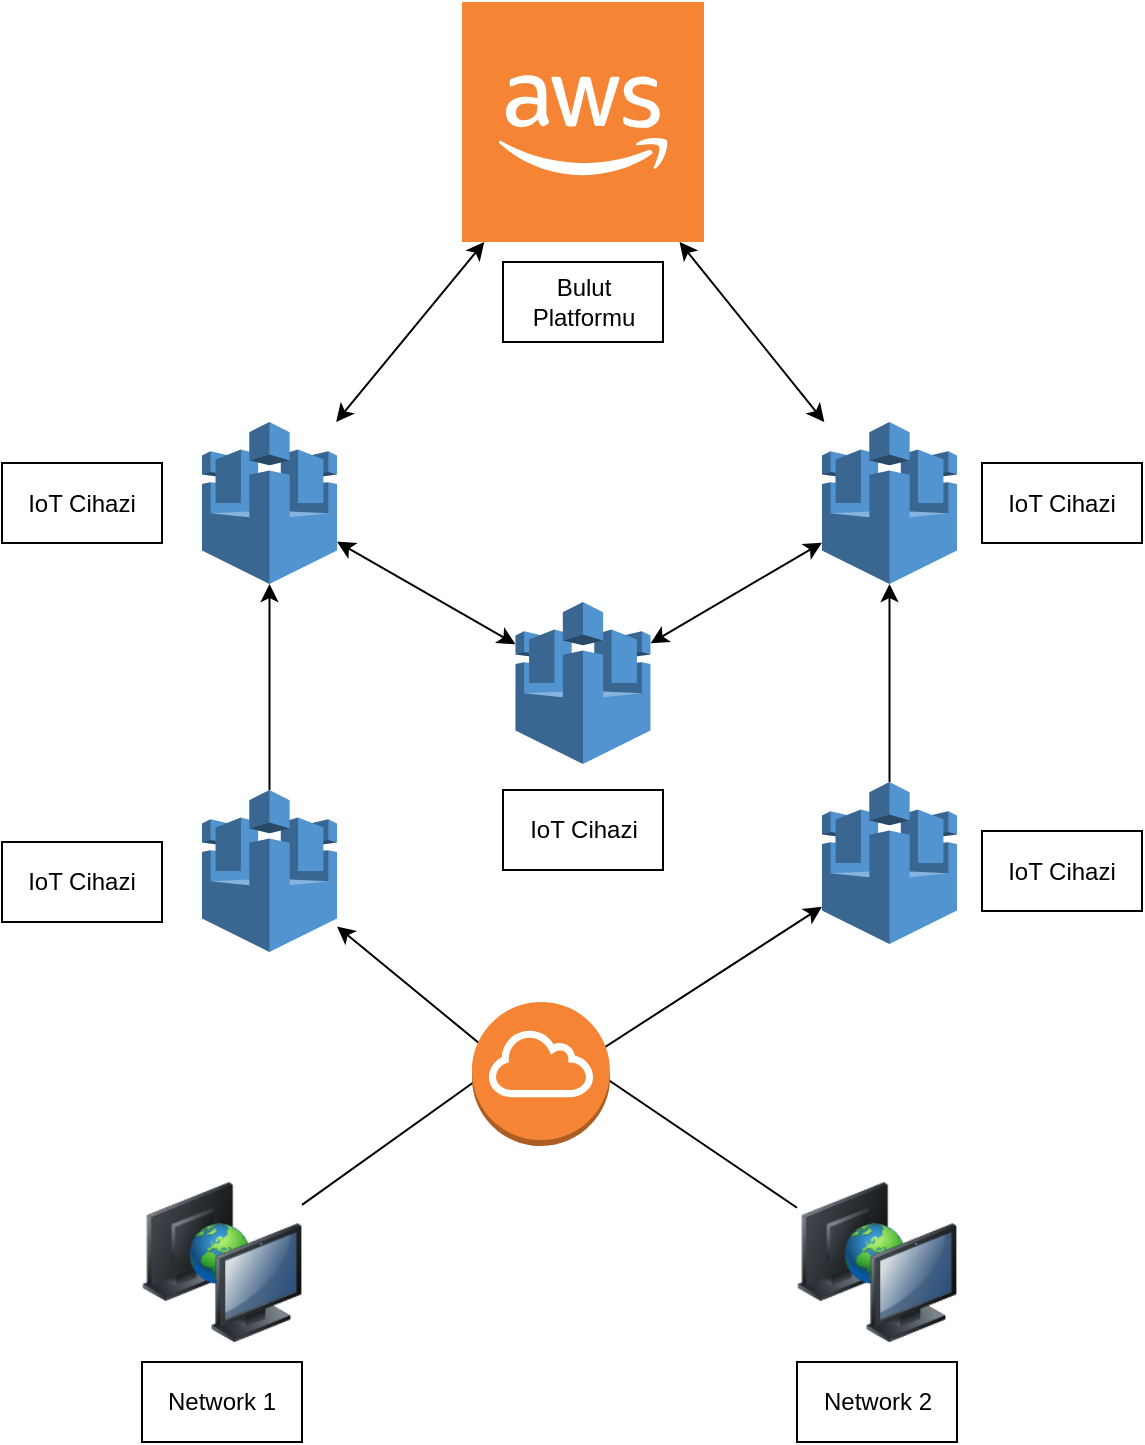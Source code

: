 <mxfile version="21.6.1" type="github">
  <diagram name="Page-1" id="BhqJ1CzNhUe7BKRAJbcA">
    <mxGraphModel dx="1195" dy="630" grid="1" gridSize="10" guides="1" tooltips="1" connect="1" arrows="1" fold="1" page="1" pageScale="1" pageWidth="827" pageHeight="1169" math="0" shadow="0">
      <root>
        <mxCell id="0" />
        <mxCell id="1" parent="0" />
        <mxCell id="rg6p2xgKeQ0-PXkShcV--2" value="" style="outlineConnect=0;dashed=0;verticalLabelPosition=bottom;verticalAlign=top;align=center;html=1;shape=mxgraph.aws3.cloud_2;fillColor=#F58534;gradientColor=none;" vertex="1" parent="1">
          <mxGeometry x="340" y="110" width="121" height="120" as="geometry" />
        </mxCell>
        <mxCell id="rg6p2xgKeQ0-PXkShcV--3" value="" style="outlineConnect=0;dashed=0;verticalLabelPosition=bottom;verticalAlign=top;align=center;html=1;shape=mxgraph.aws3.aws_iot;fillColor=#5294CF;gradientColor=none;" vertex="1" parent="1">
          <mxGeometry x="210" y="320" width="67.5" height="81" as="geometry" />
        </mxCell>
        <mxCell id="rg6p2xgKeQ0-PXkShcV--4" value="" style="outlineConnect=0;dashed=0;verticalLabelPosition=bottom;verticalAlign=top;align=center;html=1;shape=mxgraph.aws3.aws_iot;fillColor=#5294CF;gradientColor=none;" vertex="1" parent="1">
          <mxGeometry x="520" y="320" width="67.5" height="81" as="geometry" />
        </mxCell>
        <mxCell id="rg6p2xgKeQ0-PXkShcV--5" value="" style="outlineConnect=0;dashed=0;verticalLabelPosition=bottom;verticalAlign=top;align=center;html=1;shape=mxgraph.aws3.aws_iot;fillColor=#5294CF;gradientColor=none;" vertex="1" parent="1">
          <mxGeometry x="210" y="504" width="67.5" height="81" as="geometry" />
        </mxCell>
        <mxCell id="rg6p2xgKeQ0-PXkShcV--6" value="" style="outlineConnect=0;dashed=0;verticalLabelPosition=bottom;verticalAlign=top;align=center;html=1;shape=mxgraph.aws3.aws_iot;fillColor=#5294CF;gradientColor=none;" vertex="1" parent="1">
          <mxGeometry x="366.75" y="410" width="67.5" height="81" as="geometry" />
        </mxCell>
        <mxCell id="rg6p2xgKeQ0-PXkShcV--7" value="" style="outlineConnect=0;dashed=0;verticalLabelPosition=bottom;verticalAlign=top;align=center;html=1;shape=mxgraph.aws3.aws_iot;fillColor=#5294CF;gradientColor=none;" vertex="1" parent="1">
          <mxGeometry x="520" y="500" width="67.5" height="81" as="geometry" />
        </mxCell>
        <mxCell id="rg6p2xgKeQ0-PXkShcV--8" value="" style="image;html=1;image=img/lib/clip_art/computers/Network_2_128x128.png" vertex="1" parent="1">
          <mxGeometry x="180" y="700" width="80" height="80" as="geometry" />
        </mxCell>
        <mxCell id="rg6p2xgKeQ0-PXkShcV--9" value="" style="image;html=1;image=img/lib/clip_art/computers/Network_2_128x128.png" vertex="1" parent="1">
          <mxGeometry x="507.5" y="700" width="80" height="80" as="geometry" />
        </mxCell>
        <mxCell id="rg6p2xgKeQ0-PXkShcV--10" value="" style="endArrow=classic;html=1;rounded=0;" edge="1" parent="1" source="rg6p2xgKeQ0-PXkShcV--8" target="rg6p2xgKeQ0-PXkShcV--5">
          <mxGeometry width="50" height="50" relative="1" as="geometry">
            <mxPoint x="390" y="510" as="sourcePoint" />
            <mxPoint x="440" y="460" as="targetPoint" />
            <Array as="points">
              <mxPoint x="360" y="640" />
            </Array>
          </mxGeometry>
        </mxCell>
        <mxCell id="rg6p2xgKeQ0-PXkShcV--11" value="" style="endArrow=classic;html=1;rounded=0;" edge="1" parent="1" source="rg6p2xgKeQ0-PXkShcV--5" target="rg6p2xgKeQ0-PXkShcV--3">
          <mxGeometry width="50" height="50" relative="1" as="geometry">
            <mxPoint x="390" y="510" as="sourcePoint" />
            <mxPoint x="440" y="460" as="targetPoint" />
          </mxGeometry>
        </mxCell>
        <mxCell id="rg6p2xgKeQ0-PXkShcV--13" value="" style="endArrow=classic;startArrow=classic;html=1;rounded=0;" edge="1" parent="1" source="rg6p2xgKeQ0-PXkShcV--3" target="rg6p2xgKeQ0-PXkShcV--6">
          <mxGeometry width="50" height="50" relative="1" as="geometry">
            <mxPoint x="390" y="510" as="sourcePoint" />
            <mxPoint x="440" y="460" as="targetPoint" />
          </mxGeometry>
        </mxCell>
        <mxCell id="rg6p2xgKeQ0-PXkShcV--14" value="" style="endArrow=classic;startArrow=classic;html=1;rounded=0;" edge="1" parent="1" source="rg6p2xgKeQ0-PXkShcV--6" target="rg6p2xgKeQ0-PXkShcV--4">
          <mxGeometry width="50" height="50" relative="1" as="geometry">
            <mxPoint x="510" y="430" as="sourcePoint" />
            <mxPoint x="560" y="380" as="targetPoint" />
          </mxGeometry>
        </mxCell>
        <mxCell id="rg6p2xgKeQ0-PXkShcV--15" value="" style="endArrow=classic;startArrow=classic;html=1;rounded=0;" edge="1" parent="1" source="rg6p2xgKeQ0-PXkShcV--3" target="rg6p2xgKeQ0-PXkShcV--2">
          <mxGeometry width="50" height="50" relative="1" as="geometry">
            <mxPoint x="390" y="410" as="sourcePoint" />
            <mxPoint x="440" y="360" as="targetPoint" />
          </mxGeometry>
        </mxCell>
        <mxCell id="rg6p2xgKeQ0-PXkShcV--16" value="" style="endArrow=classic;startArrow=classic;html=1;rounded=0;" edge="1" parent="1" source="rg6p2xgKeQ0-PXkShcV--2" target="rg6p2xgKeQ0-PXkShcV--4">
          <mxGeometry width="50" height="50" relative="1" as="geometry">
            <mxPoint x="390" y="350" as="sourcePoint" />
            <mxPoint x="440" y="300" as="targetPoint" />
          </mxGeometry>
        </mxCell>
        <mxCell id="rg6p2xgKeQ0-PXkShcV--18" value="" style="endArrow=classic;html=1;rounded=0;" edge="1" parent="1" source="rg6p2xgKeQ0-PXkShcV--7" target="rg6p2xgKeQ0-PXkShcV--4">
          <mxGeometry width="50" height="50" relative="1" as="geometry">
            <mxPoint x="390" y="510" as="sourcePoint" />
            <mxPoint x="440" y="460" as="targetPoint" />
          </mxGeometry>
        </mxCell>
        <mxCell id="rg6p2xgKeQ0-PXkShcV--19" value="" style="endArrow=classic;html=1;rounded=0;" edge="1" parent="1" source="rg6p2xgKeQ0-PXkShcV--9" target="rg6p2xgKeQ0-PXkShcV--7">
          <mxGeometry width="50" height="50" relative="1" as="geometry">
            <mxPoint x="390" y="510" as="sourcePoint" />
            <mxPoint x="440" y="460" as="targetPoint" />
            <Array as="points">
              <mxPoint x="400" y="640" />
            </Array>
          </mxGeometry>
        </mxCell>
        <mxCell id="rg6p2xgKeQ0-PXkShcV--21" value="Network 1" style="whiteSpace=wrap;html=1;" vertex="1" parent="1">
          <mxGeometry x="180" y="790" width="80" height="40" as="geometry" />
        </mxCell>
        <mxCell id="rg6p2xgKeQ0-PXkShcV--22" value="Network 2" style="whiteSpace=wrap;html=1;" vertex="1" parent="1">
          <mxGeometry x="507.5" y="790" width="80" height="40" as="geometry" />
        </mxCell>
        <mxCell id="rg6p2xgKeQ0-PXkShcV--23" value="IoT Cihazi" style="whiteSpace=wrap;html=1;" vertex="1" parent="1">
          <mxGeometry x="600" y="524.5" width="80" height="40" as="geometry" />
        </mxCell>
        <mxCell id="rg6p2xgKeQ0-PXkShcV--24" value="IoT Cihazi" style="whiteSpace=wrap;html=1;" vertex="1" parent="1">
          <mxGeometry x="110" y="530" width="80" height="40" as="geometry" />
        </mxCell>
        <mxCell id="rg6p2xgKeQ0-PXkShcV--25" value="IoT Cihazi" style="whiteSpace=wrap;html=1;" vertex="1" parent="1">
          <mxGeometry x="600" y="340.5" width="80" height="40" as="geometry" />
        </mxCell>
        <mxCell id="rg6p2xgKeQ0-PXkShcV--26" value="IoT Cihazi" style="whiteSpace=wrap;html=1;" vertex="1" parent="1">
          <mxGeometry x="110" y="340.5" width="80" height="40" as="geometry" />
        </mxCell>
        <mxCell id="rg6p2xgKeQ0-PXkShcV--27" value="IoT Cihazi" style="whiteSpace=wrap;html=1;" vertex="1" parent="1">
          <mxGeometry x="360.5" y="504" width="80" height="40" as="geometry" />
        </mxCell>
        <mxCell id="rg6p2xgKeQ0-PXkShcV--28" value="Bulut&lt;br&gt;Platformu" style="whiteSpace=wrap;html=1;" vertex="1" parent="1">
          <mxGeometry x="360.5" y="240" width="80" height="40" as="geometry" />
        </mxCell>
        <mxCell id="rg6p2xgKeQ0-PXkShcV--30" value="" style="outlineConnect=0;dashed=0;verticalLabelPosition=bottom;verticalAlign=top;align=center;html=1;shape=mxgraph.aws3.internet_gateway;fillColor=#F58534;gradientColor=none;" vertex="1" parent="1">
          <mxGeometry x="345" y="610" width="69" height="72" as="geometry" />
        </mxCell>
      </root>
    </mxGraphModel>
  </diagram>
</mxfile>
